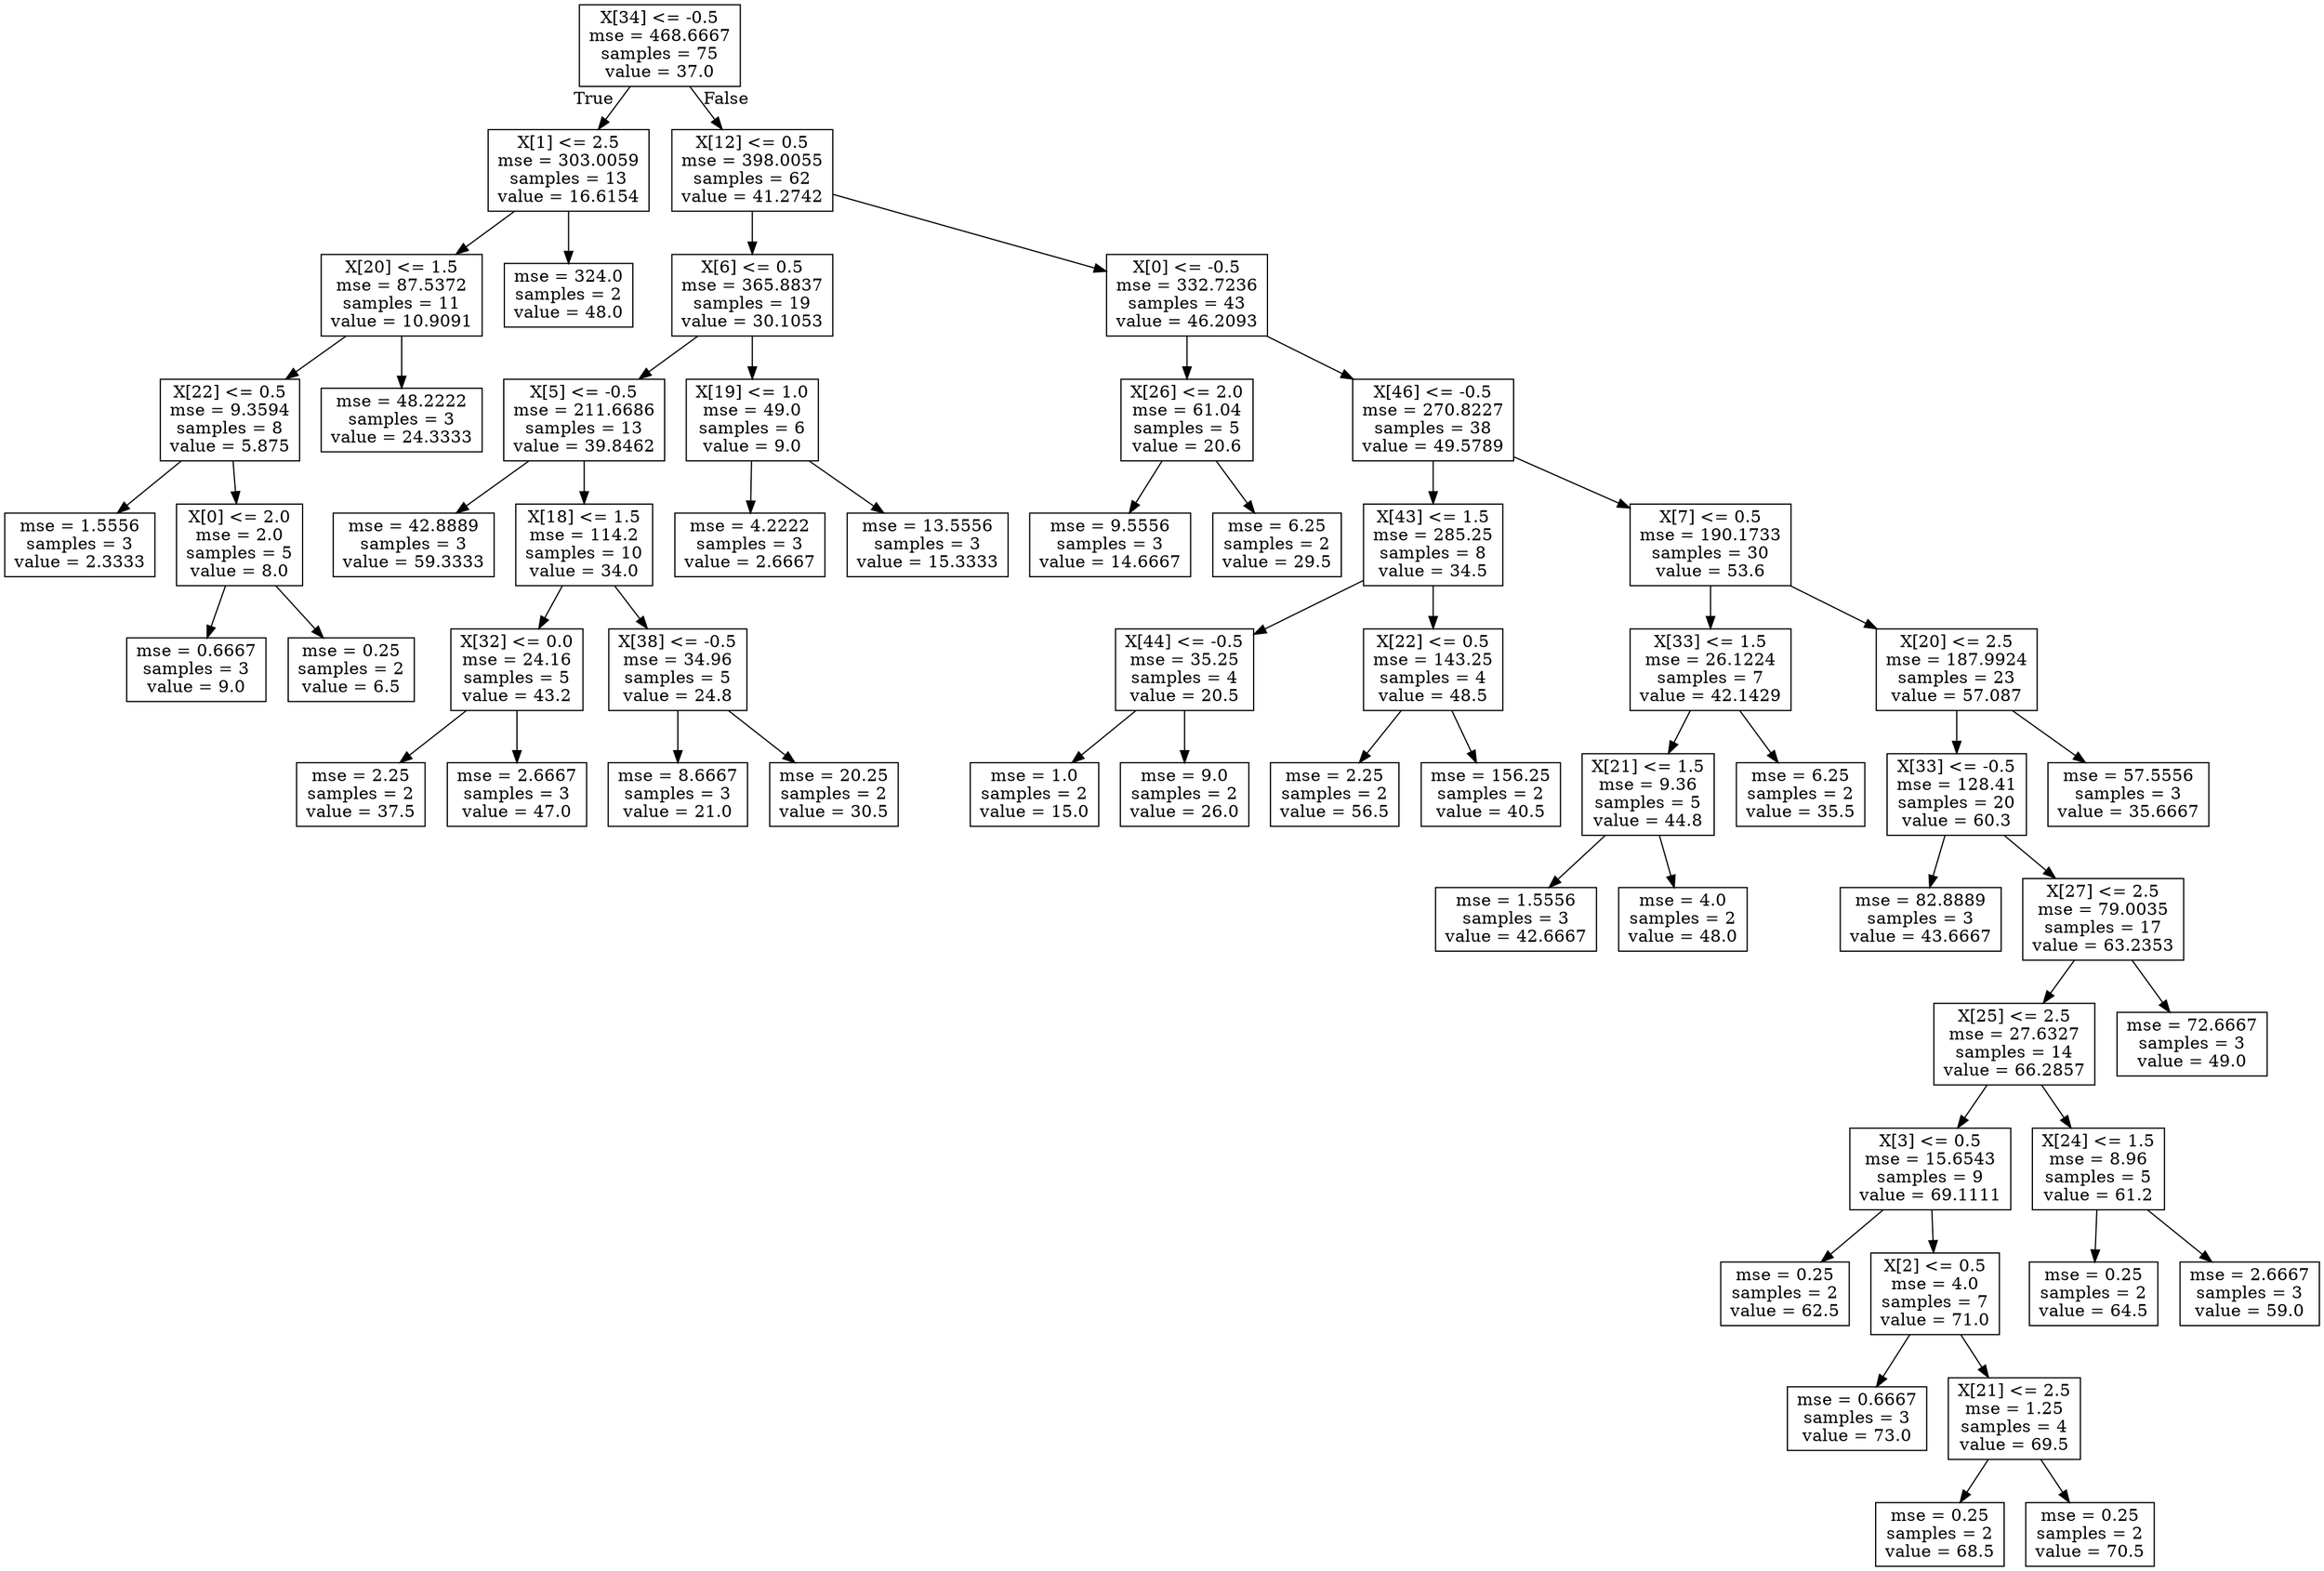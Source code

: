 digraph Tree {
node [shape=box] ;
0 [label="X[34] <= -0.5\nmse = 468.6667\nsamples = 75\nvalue = 37.0"] ;
1 [label="X[1] <= 2.5\nmse = 303.0059\nsamples = 13\nvalue = 16.6154"] ;
0 -> 1 [labeldistance=2.5, labelangle=45, headlabel="True"] ;
2 [label="X[20] <= 1.5\nmse = 87.5372\nsamples = 11\nvalue = 10.9091"] ;
1 -> 2 ;
3 [label="X[22] <= 0.5\nmse = 9.3594\nsamples = 8\nvalue = 5.875"] ;
2 -> 3 ;
4 [label="mse = 1.5556\nsamples = 3\nvalue = 2.3333"] ;
3 -> 4 ;
5 [label="X[0] <= 2.0\nmse = 2.0\nsamples = 5\nvalue = 8.0"] ;
3 -> 5 ;
6 [label="mse = 0.6667\nsamples = 3\nvalue = 9.0"] ;
5 -> 6 ;
7 [label="mse = 0.25\nsamples = 2\nvalue = 6.5"] ;
5 -> 7 ;
8 [label="mse = 48.2222\nsamples = 3\nvalue = 24.3333"] ;
2 -> 8 ;
9 [label="mse = 324.0\nsamples = 2\nvalue = 48.0"] ;
1 -> 9 ;
10 [label="X[12] <= 0.5\nmse = 398.0055\nsamples = 62\nvalue = 41.2742"] ;
0 -> 10 [labeldistance=2.5, labelangle=-45, headlabel="False"] ;
11 [label="X[6] <= 0.5\nmse = 365.8837\nsamples = 19\nvalue = 30.1053"] ;
10 -> 11 ;
12 [label="X[5] <= -0.5\nmse = 211.6686\nsamples = 13\nvalue = 39.8462"] ;
11 -> 12 ;
13 [label="mse = 42.8889\nsamples = 3\nvalue = 59.3333"] ;
12 -> 13 ;
14 [label="X[18] <= 1.5\nmse = 114.2\nsamples = 10\nvalue = 34.0"] ;
12 -> 14 ;
15 [label="X[32] <= 0.0\nmse = 24.16\nsamples = 5\nvalue = 43.2"] ;
14 -> 15 ;
16 [label="mse = 2.25\nsamples = 2\nvalue = 37.5"] ;
15 -> 16 ;
17 [label="mse = 2.6667\nsamples = 3\nvalue = 47.0"] ;
15 -> 17 ;
18 [label="X[38] <= -0.5\nmse = 34.96\nsamples = 5\nvalue = 24.8"] ;
14 -> 18 ;
19 [label="mse = 8.6667\nsamples = 3\nvalue = 21.0"] ;
18 -> 19 ;
20 [label="mse = 20.25\nsamples = 2\nvalue = 30.5"] ;
18 -> 20 ;
21 [label="X[19] <= 1.0\nmse = 49.0\nsamples = 6\nvalue = 9.0"] ;
11 -> 21 ;
22 [label="mse = 4.2222\nsamples = 3\nvalue = 2.6667"] ;
21 -> 22 ;
23 [label="mse = 13.5556\nsamples = 3\nvalue = 15.3333"] ;
21 -> 23 ;
24 [label="X[0] <= -0.5\nmse = 332.7236\nsamples = 43\nvalue = 46.2093"] ;
10 -> 24 ;
25 [label="X[26] <= 2.0\nmse = 61.04\nsamples = 5\nvalue = 20.6"] ;
24 -> 25 ;
26 [label="mse = 9.5556\nsamples = 3\nvalue = 14.6667"] ;
25 -> 26 ;
27 [label="mse = 6.25\nsamples = 2\nvalue = 29.5"] ;
25 -> 27 ;
28 [label="X[46] <= -0.5\nmse = 270.8227\nsamples = 38\nvalue = 49.5789"] ;
24 -> 28 ;
29 [label="X[43] <= 1.5\nmse = 285.25\nsamples = 8\nvalue = 34.5"] ;
28 -> 29 ;
30 [label="X[44] <= -0.5\nmse = 35.25\nsamples = 4\nvalue = 20.5"] ;
29 -> 30 ;
31 [label="mse = 1.0\nsamples = 2\nvalue = 15.0"] ;
30 -> 31 ;
32 [label="mse = 9.0\nsamples = 2\nvalue = 26.0"] ;
30 -> 32 ;
33 [label="X[22] <= 0.5\nmse = 143.25\nsamples = 4\nvalue = 48.5"] ;
29 -> 33 ;
34 [label="mse = 2.25\nsamples = 2\nvalue = 56.5"] ;
33 -> 34 ;
35 [label="mse = 156.25\nsamples = 2\nvalue = 40.5"] ;
33 -> 35 ;
36 [label="X[7] <= 0.5\nmse = 190.1733\nsamples = 30\nvalue = 53.6"] ;
28 -> 36 ;
37 [label="X[33] <= 1.5\nmse = 26.1224\nsamples = 7\nvalue = 42.1429"] ;
36 -> 37 ;
38 [label="X[21] <= 1.5\nmse = 9.36\nsamples = 5\nvalue = 44.8"] ;
37 -> 38 ;
39 [label="mse = 1.5556\nsamples = 3\nvalue = 42.6667"] ;
38 -> 39 ;
40 [label="mse = 4.0\nsamples = 2\nvalue = 48.0"] ;
38 -> 40 ;
41 [label="mse = 6.25\nsamples = 2\nvalue = 35.5"] ;
37 -> 41 ;
42 [label="X[20] <= 2.5\nmse = 187.9924\nsamples = 23\nvalue = 57.087"] ;
36 -> 42 ;
43 [label="X[33] <= -0.5\nmse = 128.41\nsamples = 20\nvalue = 60.3"] ;
42 -> 43 ;
44 [label="mse = 82.8889\nsamples = 3\nvalue = 43.6667"] ;
43 -> 44 ;
45 [label="X[27] <= 2.5\nmse = 79.0035\nsamples = 17\nvalue = 63.2353"] ;
43 -> 45 ;
46 [label="X[25] <= 2.5\nmse = 27.6327\nsamples = 14\nvalue = 66.2857"] ;
45 -> 46 ;
47 [label="X[3] <= 0.5\nmse = 15.6543\nsamples = 9\nvalue = 69.1111"] ;
46 -> 47 ;
48 [label="mse = 0.25\nsamples = 2\nvalue = 62.5"] ;
47 -> 48 ;
49 [label="X[2] <= 0.5\nmse = 4.0\nsamples = 7\nvalue = 71.0"] ;
47 -> 49 ;
50 [label="mse = 0.6667\nsamples = 3\nvalue = 73.0"] ;
49 -> 50 ;
51 [label="X[21] <= 2.5\nmse = 1.25\nsamples = 4\nvalue = 69.5"] ;
49 -> 51 ;
52 [label="mse = 0.25\nsamples = 2\nvalue = 68.5"] ;
51 -> 52 ;
53 [label="mse = 0.25\nsamples = 2\nvalue = 70.5"] ;
51 -> 53 ;
54 [label="X[24] <= 1.5\nmse = 8.96\nsamples = 5\nvalue = 61.2"] ;
46 -> 54 ;
55 [label="mse = 0.25\nsamples = 2\nvalue = 64.5"] ;
54 -> 55 ;
56 [label="mse = 2.6667\nsamples = 3\nvalue = 59.0"] ;
54 -> 56 ;
57 [label="mse = 72.6667\nsamples = 3\nvalue = 49.0"] ;
45 -> 57 ;
58 [label="mse = 57.5556\nsamples = 3\nvalue = 35.6667"] ;
42 -> 58 ;
}